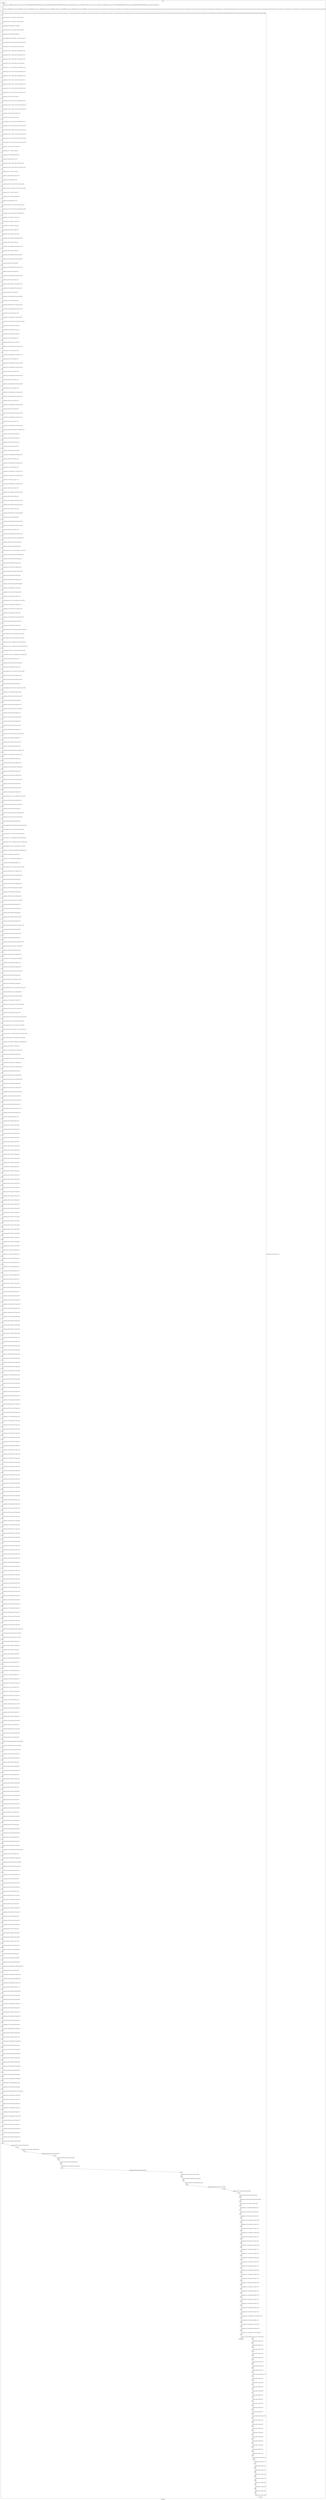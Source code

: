 digraph G {
label="Btor2XCFA";
subgraph cluster_0 {
label="main";
main_init[];
l1[];
l3[];
l4[];
l5[];
l6[];
l7[];
l8[];
l9[];
l10[];
l11[];
l12[];
l13[];
l14[];
l15[];
l16[];
l17[];
l18[];
l19[];
l20[];
l21[];
l22[];
l23[];
l24[];
l25[];
l26[];
l27[];
l28[];
l29[];
l30[];
l31[];
l32[];
l33[];
l34[];
l35[];
l36[];
l37[];
l38[];
l39[];
l40[];
l41[];
l42[];
l43[];
l44[];
l45[];
l46[];
l47[];
l48[];
l49[];
l50[];
l51[];
l52[];
l53[];
l54[];
l55[];
l56[];
l57[];
l58[];
l59[];
l60[];
l61[];
l62[];
l63[];
l64[];
l65[];
l66[];
l67[];
l68[];
l69[];
l70[];
l71[];
l72[];
l73[];
l74[];
l75[];
l76[];
l77[];
l78[];
l79[];
l80[];
l81[];
l82[];
l83[];
l84[];
l85[];
l86[];
l87[];
l88[];
l89[];
l90[];
l91[];
l92[];
l93[];
l94[];
l95[];
l96[];
l97[];
l98[];
l99[];
l100[];
l101[];
l102[];
l103[];
l104[];
l105[];
l106[];
l107[];
l108[];
l109[];
l110[];
l111[];
l112[];
l113[];
l114[];
l115[];
l116[];
l117[];
l118[];
l119[];
l120[];
l121[];
l122[];
l123[];
l124[];
l125[];
l126[];
l127[];
l128[];
l129[];
l130[];
l131[];
l132[];
l133[];
l134[];
l135[];
l136[];
l137[];
l138[];
l139[];
l140[];
l141[];
l142[];
l143[];
l144[];
l145[];
l146[];
l147[];
l148[];
l149[];
l150[];
l151[];
l152[];
l153[];
l154[];
l155[];
l156[];
l157[];
l158[];
l159[];
l160[];
l161[];
l162[];
l163[];
l164[];
l165[];
l166[];
l167[];
l168[];
l169[];
l170[];
l171[];
l172[];
l173[];
l174[];
l175[];
l176[];
l177[];
l178[];
l179[];
l180[];
l181[];
l182[];
l183[];
l184[];
l185[];
l186[];
l187[];
l188[];
l189[];
l190[];
l191[];
l192[];
l193[];
l194[];
l195[];
l196[];
l197[];
l198[];
l199[];
l200[];
l201[];
l202[];
l203[];
l204[];
l205[];
l206[];
l207[];
l208[];
l209[];
l210[];
l211[];
l212[];
l213[];
l214[];
l215[];
l216[];
l217[];
l218[];
l219[];
l220[];
l221[];
l222[];
l223[];
l224[];
l225[];
l226[];
l227[];
l228[];
l229[];
l230[];
l231[];
l232[];
l233[];
l234[];
l235[];
l236[];
l237[];
l238[];
l239[];
l240[];
l241[];
l242[];
l243[];
l244[];
l245[];
l246[];
l247[];
l248[];
l249[];
l250[];
l251[];
l252[];
l253[];
l254[];
l255[];
l256[];
l257[];
l258[];
l259[];
l260[];
l261[];
l262[];
l263[];
l264[];
l265[];
l266[];
l267[];
l268[];
l269[];
l270[];
l271[];
l272[];
l273[];
l274[];
l275[];
l276[];
l277[];
l278[];
l279[];
l280[];
l281[];
l282[];
l283[];
l284[];
l285[];
l286[];
l287[];
l288[];
l289[];
l290[];
l291[];
l292[];
l293[];
l294[];
l295[];
l296[];
l297[];
l298[];
l299[];
l300[];
l301[];
l302[];
l303[];
l304[];
l305[];
l306[];
l307[];
l308[];
l309[];
l310[];
l311[];
l312[];
l313[];
l314[];
l315[];
l316[];
l317[];
l318[];
l319[];
l320[];
l321[];
l322[];
l323[];
l324[];
l325[];
l326[];
l327[];
l328[];
l329[];
l330[];
l331[];
l332[];
l333[];
l334[];
l335[];
l336[];
l337[];
l338[];
l339[];
l340[];
l341[];
l342[];
l343[];
l344[];
l345[];
l346[];
l347[];
l348[];
l349[];
l350[];
l351[];
l352[];
l353[];
l354[];
l355[];
l356[];
l357[];
l358[];
l359[];
l360[];
l361[];
l362[];
l363[];
l364[];
l365[];
l366[];
l367[];
l368[];
l369[];
l370[];
l371[];
l372[];
l373[];
l374[];
l375[];
l376[];
l377[];
l378[];
l379[];
l380[];
l381[];
l382[];
l383[];
l384[];
l385[];
l386[];
l387[];
l388[];
l389[];
l390[];
l391[];
l392[];
l393[];
l394[];
l395[];
l396[];
l397[];
l398[];
l399[];
l400[];
l401[];
l402[];
l403[];
l404[];
l405[];
l406[];
l407[];
l408[];
l409[];
l410[];
l411[];
l412[];
l413[];
l414[];
l415[];
l416[];
l417[];
l418[];
l419[];
l420[];
l421[];
l422[];
l423[];
l424[];
l425[];
l426[];
l427[];
l428[];
l429[];
l430[];
l431[];
l432[];
l433[];
l434[];
l435[];
l436[];
l437[];
l438[];
l439[];
l440[];
l441[];
l442[];
l443[];
l444[];
l445[];
l446[];
l447[];
l448[];
l449[];
l450[];
l451[];
l452[];
l453[];
l454[];
l455[];
l456[];
l457[];
l458[];
l459[];
l460[];
l461[];
l462[];
l463[];
l464[];
l465[];
l466[];
l467[];
l468[];
l469[];
l470[];
l471[];
l472[];
l473[];
l474[];
l475[];
l476[];
l477[];
l478[];
l479[];
l480[];
l481[];
l482[];
l483[];
l484[];
l485[];
l486[];
l487[];
l488[];
l489[];
l490[];
l491[];
l492[];
l493[];
l494[];
l495[];
l496[];
l497[];
l498[];
l499[];
l500[];
l501[];
l502[];
l503[];
l504[];
l505[];
l506[];
l507[];
l508[];
l509[];
l510[];
l511[];
l512[];
l513[];
l514[];
l515[];
l516[];
l517[];
l518[];
l519[];
l520[];
l521[];
l522[];
l523[];
l524[];
l525[];
l526[];
l527[];
l528[];
l529[];
l530[];
l531[];
l532[];
l533[];
l534[];
l535[];
l536[];
l537[];
l538[];
l539[];
l540[];
l541[];
l542[];
l543[];
l544[];
l545[];
l546[];
l547[];
l548[];
l549[];
l550[];
l551[];
l552[];
l553[];
l554[];
l555[];
l556[];
l557[];
l558[];
l559[];
l560[];
l561[];
main_error[];
l562[];
l563[];
l564[];
l565[];
l566[];
l567[];
l568[];
l569[];
l570[];
l571[];
l572[];
l573[];
l574[];
l575[];
l576[];
l577[];
l578[];
l579[];
l580[];
l581[];
l582[];
l583[];
l584[];
l585[];
l586[];
l587[];
l588[];
l589[];
l590[];
l591[];
l592[];
l593[];
l594[];
l595[];
l596[];
l597[];
l598[];
l599[];
l600[];
main_init -> l1 [label="[(assign const_5 #b00000000),(assign const_22 #b0),(assign const_85 #b00000000000000000000000000000001),(assign const_86 #b00000000000000000000000000000000),(assign const_96 #b00000000),(assign const_100 #b00000001),(assign const_124 #b11111111),(assign const_126 #b00000010),(assign const_151 #b000000000000000000000000),(assign const_320 #b00000000000000000000000000000011),(assign const_331 #b00000011)] "];
l3 -> l4 [label="[(havoc input_95),(havoc input_97),(havoc input_98),(havoc input_99),(havoc input_106),(havoc input_107),(havoc input_108),(havoc input_109),(havoc input_115),(havoc input_116),(havoc input_117),(havoc input_118),(havoc input_125),(havoc input_127),(havoc input_128),(havoc input_135),(havoc input_136),(havoc input_137),(havoc input_138),(havoc input_139),(havoc input_140),(havoc input_150),(havoc input_158),(havoc input_165),(havoc input_173),(havoc input_175),(havoc input_179),(havoc input_181),(havoc input_190),(havoc input_204),(havoc input_215),(havoc input_217),(havoc input_221),(havoc input_223),(havoc input_232),(havoc input_246),(havoc input_257),(havoc input_259),(havoc input_263),(havoc input_265),(havoc input_274),(havoc input_288)] "];
l4 -> l5 [label="[(assign ternary_87 (ite (= state_25 #b1) const_85 const_86))] "];
l5 -> l6 [label="[(assign ternary_88 (ite (= state_45 #b1) const_85 const_86))] "];
l6 -> l7 [label="[(assign binary_89 (bvadd ternary_87 ternary_88))] "];
l7 -> l8 [label="[(assign ternary_90 (ite (= state_65 #b1) const_85 const_86))] "];
l8 -> l9 [label="[(assign binary_91 (bvadd binary_89 ternary_90))] "];
l9 -> l10 [label="[(assign comparison_92 (ite (bvule binary_91 const_85) #b1 #b0))] "];
l10 -> l11 [label="[(assign binary_93 (bvand (bvnot state_83) (bvnot comparison_92)))] "];
l11 -> l12 [label="[(assign ternary_101 (ite (= input_99 #b1) const_100 state_6))] "];
l12 -> l13 [label="[(assign ternary_102 (ite (= input_98 #b1) const_96 ternary_101))] "];
l13 -> l14 [label="[(assign ternary_103 (ite (= input_97 #b1) const_96 ternary_102))] "];
l14 -> l15 [label="[(assign ternary_104 (ite (= input_95 #b1) const_96 ternary_103))] "];
l15 -> l16 [label="[(assign ternary_110 (ite (= input_109 #b1) const_100 state_8))] "];
l16 -> l17 [label="[(assign ternary_111 (ite (= input_108 #b1) const_96 ternary_110))] "];
l17 -> l18 [label="[(assign ternary_112 (ite (= input_107 #b1) const_96 ternary_111))] "];
l18 -> l19 [label="[(assign ternary_113 (ite (= input_106 #b1) const_96 ternary_112))] "];
l19 -> l20 [label="[(assign ternary_119 (ite (= input_118 #b1) const_100 state_10))] "];
l20 -> l21 [label="[(assign ternary_120 (ite (= input_117 #b1) const_96 ternary_119))] "];
l21 -> l22 [label="[(assign ternary_121 (ite (= input_116 #b1) const_96 ternary_120))] "];
l22 -> l23 [label="[(assign ternary_122 (ite (= input_115 #b1) const_96 ternary_121))] "];
l23 -> l24 [label="[(assign binary_129 (bvxor const_124 state_12))] "];
l24 -> l25 [label="[(assign ternary_130 (ite (= input_128 #b1) const_96 binary_129))] "];
l25 -> l26 [label="[(assign ternary_131 (ite (= input_127 #b1) const_100 ternary_130))] "];
l26 -> l27 [label="[(assign ternary_132 (ite (= input_125 #b1) const_126 ternary_131))] "];
l27 -> l28 [label="[(assign binary_133 (bvxor const_124 ternary_132))] "];
l28 -> l29 [label="[(assign binary_141 (bvxor const_124 state_14))] "];
l29 -> l30 [label="[(assign ternary_142 (ite (= input_140 #b1) const_96 binary_141))] "];
l30 -> l31 [label="[(assign ternary_143 (ite (= input_139 #b1) const_124 ternary_142))] "];
l31 -> l32 [label="[(assign ternary_144 (ite (= input_138 #b1) const_100 ternary_143))] "];
l32 -> l33 [label="[(assign ternary_145 (ite (= input_137 #b1) const_124 ternary_144))] "];
l33 -> l34 [label="[(assign ternary_146 (ite (= input_136 #b1) const_126 ternary_145))] "];
l34 -> l35 [label="[(assign ternary_147 (ite (= input_135 #b1) const_124 ternary_146))] "];
l35 -> l36 [label="[(assign binary_148 (bvxor const_124 ternary_147))] "];
l36 -> l37 [label="[(assign binary_152 (++ const_151 state_16))] "];
l37 -> l38 [label="[(assign binary_153 (bvadd const_85 binary_152))] "];
l38 -> l39 [label="[(assign slice_154 (extract binary_153 0 8))] "];
l39 -> l40 [label="[(assign ternary_155 (ite (= input_97 #b1) const_96 state_16))] "];
l40 -> l41 [label="[(assign ternary_156 (ite (= input_150 #b1) slice_154 ternary_155))] "];
l41 -> l42 [label="[(assign binary_159 (++ const_151 state_18))] "];
l42 -> l43 [label="[(assign binary_160 (bvadd const_85 binary_159))] "];
l43 -> l44 [label="[(assign slice_161 (extract binary_160 0 8))] "];
l44 -> l45 [label="[(assign ternary_162 (ite (= input_107 #b1) const_96 state_18))] "];
l45 -> l46 [label="[(assign ternary_163 (ite (= input_158 #b1) slice_161 ternary_162))] "];
l46 -> l47 [label="[(assign binary_166 (++ const_151 state_20))] "];
l47 -> l48 [label="[(assign binary_167 (bvadd const_85 binary_166))] "];
l48 -> l49 [label="[(assign slice_168 (extract binary_167 0 8))] "];
l49 -> l50 [label="[(assign ternary_169 (ite (= input_116 #b1) const_96 state_20))] "];
l50 -> l51 [label="[(assign ternary_170 (ite (= input_165 #b1) slice_168 ternary_169))] "];
l51 -> l52 [label="[(assign binary_172 (bvand (bvnot state_23) (bvnot input_99)))] "];
l52 -> l53 [label="[(assign binary_174 (bvor binary_172 input_173))] "];
l53 -> l54 [label="[(assign binary_176 (bvor binary_174 input_175))] "];
l54 -> l55 [label="[(assign binary_177 (bvor binary_176 input_95))] "];
l55 -> l56 [label="[(assign binary_180 (bvor state_25 input_179))] "];
l56 -> l57 [label="[(assign binary_182 (bvor binary_180 input_181))] "];
l57 -> l58 [label="[(assign binary_183 (bvand binary_182 (bvnot input_139)))] "];
l58 -> l59 [label="[(assign binary_185 (bvor state_27 input_99))] "];
l59 -> l60 [label="[(assign binary_186 (bvand binary_185 (bvnot input_128)))] "];
l60 -> l61 [label="[(assign binary_188 (bvor state_29 input_128))] "];
l61 -> l62 [label="[(assign binary_189 (bvand binary_188 (bvnot input_98)))] "];
l62 -> l63 [label="[(assign binary_191 (bvand binary_189 (bvnot input_190)))] "];
l63 -> l64 [label="[(assign binary_193 (bvor state_31 input_98))] "];
l64 -> l65 [label="[(assign binary_194 (bvand binary_193 (bvnot input_173)))] "];
l65 -> l66 [label="[(assign binary_196 (bvor state_33 input_190))] "];
l66 -> l67 [label="[(assign binary_197 (bvand binary_196 (bvnot input_140)))] "];
l67 -> l68 [label="[(assign binary_199 (bvor state_35 input_140))] "];
l68 -> l69 [label="[(assign binary_200 (bvand binary_199 (bvnot input_179)))] "];
l69 -> l70 [label="[(assign binary_201 (bvand binary_200 (bvnot input_97)))] "];
l70 -> l71 [label="[(assign binary_203 (bvor state_37 input_97))] "];
l71 -> l72 [label="[(assign binary_205 (bvand binary_203 (bvnot input_204)))] "];
l72 -> l73 [label="[(assign binary_207 (bvor state_39 input_204))] "];
l73 -> l74 [label="[(assign binary_208 (bvand binary_207 (bvnot input_181)))] "];
l74 -> l75 [label="[(assign binary_209 (bvand binary_208 (bvnot input_175)))] "];
l75 -> l76 [label="[(assign binary_211 (bvor state_41 input_139))] "];
l76 -> l77 [label="[(assign binary_212 (bvand binary_211 (bvnot input_95)))] "];
l77 -> l78 [label="[(assign binary_214 (bvand (bvnot state_43) (bvnot input_109)))] "];
l78 -> l79 [label="[(assign binary_216 (bvor binary_214 input_215))] "];
l79 -> l80 [label="[(assign binary_218 (bvor binary_216 input_217))] "];
l80 -> l81 [label="[(assign binary_219 (bvor binary_218 input_106))] "];
l81 -> l82 [label="[(assign binary_222 (bvor state_45 input_221))] "];
l82 -> l83 [label="[(assign binary_224 (bvor binary_222 input_223))] "];
l83 -> l84 [label="[(assign binary_225 (bvand binary_224 (bvnot input_137)))] "];
l84 -> l85 [label="[(assign binary_227 (bvor state_47 input_109))] "];
l85 -> l86 [label="[(assign binary_228 (bvand binary_227 (bvnot input_127)))] "];
l86 -> l87 [label="[(assign binary_230 (bvor state_49 input_127))] "];
l87 -> l88 [label="[(assign binary_231 (bvand binary_230 (bvnot input_108)))] "];
l88 -> l89 [label="[(assign binary_233 (bvand binary_231 (bvnot input_232)))] "];
l89 -> l90 [label="[(assign binary_235 (bvor state_51 input_108))] "];
l90 -> l91 [label="[(assign binary_236 (bvand binary_235 (bvnot input_215)))] "];
l91 -> l92 [label="[(assign binary_238 (bvor state_53 input_232))] "];
l92 -> l93 [label="[(assign binary_239 (bvand binary_238 (bvnot input_138)))] "];
l93 -> l94 [label="[(assign binary_241 (bvor state_55 input_138))] "];
l94 -> l95 [label="[(assign binary_242 (bvand binary_241 (bvnot input_221)))] "];
l95 -> l96 [label="[(assign binary_243 (bvand binary_242 (bvnot input_107)))] "];
l96 -> l97 [label="[(assign binary_245 (bvor state_57 input_107))] "];
l97 -> l98 [label="[(assign binary_247 (bvand binary_245 (bvnot input_246)))] "];
l98 -> l99 [label="[(assign binary_249 (bvor state_59 input_246))] "];
l99 -> l100 [label="[(assign binary_250 (bvand binary_249 (bvnot input_223)))] "];
l100 -> l101 [label="[(assign binary_251 (bvand binary_250 (bvnot input_217)))] "];
l101 -> l102 [label="[(assign binary_253 (bvor state_61 input_137))] "];
l102 -> l103 [label="[(assign binary_254 (bvand binary_253 (bvnot input_106)))] "];
l103 -> l104 [label="[(assign binary_256 (bvand (bvnot state_63) (bvnot input_118)))] "];
l104 -> l105 [label="[(assign binary_258 (bvor binary_256 input_257))] "];
l105 -> l106 [label="[(assign binary_260 (bvor binary_258 input_259))] "];
l106 -> l107 [label="[(assign binary_261 (bvor binary_260 input_115))] "];
l107 -> l108 [label="[(assign binary_264 (bvor state_65 input_263))] "];
l108 -> l109 [label="[(assign binary_266 (bvor binary_264 input_265))] "];
l109 -> l110 [label="[(assign binary_267 (bvand binary_266 (bvnot input_135)))] "];
l110 -> l111 [label="[(assign binary_269 (bvor state_67 input_118))] "];
l111 -> l112 [label="[(assign binary_270 (bvand binary_269 (bvnot input_125)))] "];
l112 -> l113 [label="[(assign binary_272 (bvor state_69 input_125))] "];
l113 -> l114 [label="[(assign binary_273 (bvand binary_272 (bvnot input_117)))] "];
l114 -> l115 [label="[(assign binary_275 (bvand binary_273 (bvnot input_274)))] "];
l115 -> l116 [label="[(assign binary_277 (bvor state_71 input_117))] "];
l116 -> l117 [label="[(assign binary_278 (bvand binary_277 (bvnot input_257)))] "];
l117 -> l118 [label="[(assign binary_280 (bvor state_73 input_274))] "];
l118 -> l119 [label="[(assign binary_281 (bvand binary_280 (bvnot input_136)))] "];
l119 -> l120 [label="[(assign binary_283 (bvor state_75 input_136))] "];
l120 -> l121 [label="[(assign binary_284 (bvand binary_283 (bvnot input_263)))] "];
l121 -> l122 [label="[(assign binary_285 (bvand binary_284 (bvnot input_116)))] "];
l122 -> l123 [label="[(assign binary_287 (bvor state_77 input_116))] "];
l123 -> l124 [label="[(assign binary_289 (bvand binary_287 (bvnot input_288)))] "];
l124 -> l125 [label="[(assign binary_291 (bvor state_79 input_288))] "];
l125 -> l126 [label="[(assign binary_292 (bvand binary_291 (bvnot input_265)))] "];
l126 -> l127 [label="[(assign binary_293 (bvand binary_292 (bvnot input_259)))] "];
l127 -> l128 [label="[(assign binary_295 (bvor state_81 input_135))] "];
l128 -> l129 [label="[(assign binary_296 (bvand binary_295 (bvnot input_115)))] "];
l129 -> l130 [label="[(assign binary_298 (bvor (bvnot state_23) (bvnot input_99)))] "];
l130 -> l131 [label="[(assign binary_299 (bvor state_27 (bvnot input_128)))] "];
l131 -> l132 [label="[(assign binary_300 (bvand binary_298 binary_299))] "];
l132 -> l133 [label="[(assign comparison_301 (ite (= const_124 binary_141) #b1 #b0))] "];
l133 -> l134 [label="[(assign binary_302 (bvand state_29 (bvnot comparison_301)))] "];
l134 -> l135 [label="[(assign binary_303 (bvor (bvnot input_98) binary_302))] "];
l135 -> l136 [label="[(assign binary_304 (bvand binary_300 binary_303))] "];
l136 -> l137 [label="[(assign binary_305 (bvand state_31 comparison_301))] "];
l137 -> l138 [label="[(assign binary_306 (bvor (bvnot input_173) binary_305))] "];
l138 -> l139 [label="[(assign binary_307 (bvand binary_304 binary_306))] "];
l139 -> l140 [label="[(assign binary_308 (bvand state_29 comparison_301))] "];
l140 -> l141 [label="[(assign binary_309 (bvor (bvnot input_190) binary_308))] "];
l141 -> l142 [label="[(assign binary_310 (bvand binary_307 binary_309))] "];
l142 -> l143 [label="[(assign binary_311 (bvor state_33 (bvnot input_140)))] "];
l143 -> l144 [label="[(assign binary_312 (bvand binary_310 binary_311))] "];
l144 -> l145 [label="[(assign comparison_313 (ite (= const_96 binary_129) #b1 #b0))] "];
l145 -> l146 [label="[(assign binary_314 (bvand state_35 comparison_313))] "];
l146 -> l147 [label="[(assign binary_315 (bvor (bvnot input_179) binary_314))] "];
l147 -> l148 [label="[(assign binary_316 (bvand binary_312 binary_315))] "];
l148 -> l149 [label="[(assign binary_317 (bvand state_35 (bvnot comparison_313)))] "];
l149 -> l150 [label="[(assign binary_318 (bvor (bvnot input_97) binary_317))] "];
l150 -> l151 [label="[(assign binary_319 (bvand binary_316 binary_318))] "];
l151 -> l152 [label="[(assign comparison_321 (ite (bvule const_320 binary_152) #b1 #b0))] "];
l152 -> l153 [label="[(assign comparison_322 (ite (= const_96 state_16) #b1 #b0))] "];
l153 -> l154 [label="[(assign comparison_323 (ite (= const_100 state_16) #b1 #b0))] "];
l154 -> l155 [label="[(assign ternary_324 (ite (= comparison_323 #b1) state_8 state_10))] "];
l155 -> l156 [label="[(assign ternary_325 (ite (= comparison_322 #b1) state_6 ternary_324))] "];
l156 -> l157 [label="[(assign comparison_326 (ite (= const_96 ternary_325) #b1 #b0))] "];
l157 -> l158 [label="[(assign binary_327 (bvand (bvnot comparison_321) comparison_326))] "];
l158 -> l159 [label="[(assign binary_328 (bvand state_37 binary_327))] "];
l159 -> l160 [label="[(assign binary_329 (bvor (bvnot input_150) binary_328))] "];
l160 -> l161 [label="[(assign binary_330 (bvand binary_319 binary_329))] "];
l161 -> l162 [label="[(assign comparison_332 (ite (= const_331 state_16) #b1 #b0))] "];
l162 -> l163 [label="[(assign binary_333 (bvand state_37 comparison_332))] "];
l163 -> l164 [label="[(assign binary_334 (bvor (bvnot input_204) binary_333))] "];
l164 -> l165 [label="[(assign binary_335 (bvand binary_330 binary_334))] "];
l165 -> l166 [label="[(assign comparison_336 (ite (= binary_141 binary_129) #b1 #b0))] "];
l166 -> l167 [label="[(assign binary_337 (bvand state_39 comparison_336))] "];
l167 -> l168 [label="[(assign binary_338 (bvor (bvnot input_181) binary_337))] "];
l168 -> l169 [label="[(assign binary_339 (bvand binary_335 binary_338))] "];
l169 -> l170 [label="[(assign binary_340 (bvand state_39 comparison_301))] "];
l170 -> l171 [label="[(assign binary_341 (bvor (bvnot input_175) binary_340))] "];
l171 -> l172 [label="[(assign binary_342 (bvand binary_339 binary_341))] "];
l172 -> l173 [label="[(assign binary_343 (bvor state_25 (bvnot input_139)))] "];
l173 -> l174 [label="[(assign binary_344 (bvand binary_342 binary_343))] "];
l174 -> l175 [label="[(assign binary_345 (bvor state_41 (bvnot input_95)))] "];
l175 -> l176 [label="[(assign binary_346 (bvand binary_344 binary_345))] "];
l176 -> l177 [label="[(assign binary_347 (bvor (bvnot state_43) (bvnot input_109)))] "];
l177 -> l178 [label="[(assign binary_348 (bvand binary_346 binary_347))] "];
l178 -> l179 [label="[(assign binary_349 (bvor state_47 (bvnot input_127)))] "];
l179 -> l180 [label="[(assign binary_350 (bvand binary_348 binary_349))] "];
l180 -> l181 [label="[(assign binary_351 (bvand state_49 (bvnot comparison_301)))] "];
l181 -> l182 [label="[(assign binary_352 (bvor (bvnot input_108) binary_351))] "];
l182 -> l183 [label="[(assign binary_353 (bvand binary_350 binary_352))] "];
l183 -> l184 [label="[(assign binary_354 (bvand state_51 comparison_301))] "];
l184 -> l185 [label="[(assign binary_355 (bvor (bvnot input_215) binary_354))] "];
l185 -> l186 [label="[(assign binary_356 (bvand binary_353 binary_355))] "];
l186 -> l187 [label="[(assign binary_357 (bvand state_49 comparison_301))] "];
l187 -> l188 [label="[(assign binary_358 (bvor (bvnot input_232) binary_357))] "];
l188 -> l189 [label="[(assign binary_359 (bvand binary_356 binary_358))] "];
l189 -> l190 [label="[(assign binary_360 (bvor state_53 (bvnot input_138)))] "];
l190 -> l191 [label="[(assign binary_361 (bvand binary_359 binary_360))] "];
l191 -> l192 [label="[(assign comparison_362 (ite (= const_100 binary_129) #b1 #b0))] "];
l192 -> l193 [label="[(assign binary_363 (bvand state_55 comparison_362))] "];
l193 -> l194 [label="[(assign binary_364 (bvor (bvnot input_221) binary_363))] "];
l194 -> l195 [label="[(assign binary_365 (bvand binary_361 binary_364))] "];
l195 -> l196 [label="[(assign binary_366 (bvand state_55 (bvnot comparison_362)))] "];
l196 -> l197 [label="[(assign binary_367 (bvor (bvnot input_107) binary_366))] "];
l197 -> l198 [label="[(assign binary_368 (bvand binary_365 binary_367))] "];
l198 -> l199 [label="[(assign comparison_369 (ite (bvule const_320 binary_159) #b1 #b0))] "];
l199 -> l200 [label="[(assign comparison_370 (ite (= const_96 state_18) #b1 #b0))] "];
l200 -> l201 [label="[(assign comparison_371 (ite (= const_100 state_18) #b1 #b0))] "];
l201 -> l202 [label="[(assign ternary_372 (ite (= comparison_371 #b1) state_8 state_10))] "];
l202 -> l203 [label="[(assign ternary_373 (ite (= comparison_370 #b1) state_6 ternary_372))] "];
l203 -> l204 [label="[(assign comparison_374 (ite (= const_96 ternary_373) #b1 #b0))] "];
l204 -> l205 [label="[(assign binary_375 (bvand (bvnot comparison_369) comparison_374))] "];
l205 -> l206 [label="[(assign binary_376 (bvand state_57 binary_375))] "];
l206 -> l207 [label="[(assign binary_377 (bvor (bvnot input_158) binary_376))] "];
l207 -> l208 [label="[(assign binary_378 (bvand binary_368 binary_377))] "];
l208 -> l209 [label="[(assign comparison_379 (ite (= const_331 state_18) #b1 #b0))] "];
l209 -> l210 [label="[(assign binary_380 (bvand state_57 comparison_379))] "];
l210 -> l211 [label="[(assign binary_381 (bvor (bvnot input_246) binary_380))] "];
l211 -> l212 [label="[(assign binary_382 (bvand binary_378 binary_381))] "];
l212 -> l213 [label="[(assign binary_383 (bvand state_59 comparison_336))] "];
l213 -> l214 [label="[(assign binary_384 (bvor (bvnot input_223) binary_383))] "];
l214 -> l215 [label="[(assign binary_385 (bvand binary_382 binary_384))] "];
l215 -> l216 [label="[(assign binary_386 (bvand state_59 comparison_301))] "];
l216 -> l217 [label="[(assign binary_387 (bvor (bvnot input_217) binary_386))] "];
l217 -> l218 [label="[(assign binary_388 (bvand binary_385 binary_387))] "];
l218 -> l219 [label="[(assign binary_389 (bvor state_45 (bvnot input_137)))] "];
l219 -> l220 [label="[(assign binary_390 (bvand binary_388 binary_389))] "];
l220 -> l221 [label="[(assign binary_391 (bvor state_61 (bvnot input_106)))] "];
l221 -> l222 [label="[(assign binary_392 (bvand binary_390 binary_391))] "];
l222 -> l223 [label="[(assign binary_393 (bvor (bvnot state_63) (bvnot input_118)))] "];
l223 -> l224 [label="[(assign binary_394 (bvand binary_392 binary_393))] "];
l224 -> l225 [label="[(assign binary_395 (bvor state_67 (bvnot input_125)))] "];
l225 -> l226 [label="[(assign binary_396 (bvand binary_394 binary_395))] "];
l226 -> l227 [label="[(assign binary_397 (bvand state_69 (bvnot comparison_301)))] "];
l227 -> l228 [label="[(assign binary_398 (bvor (bvnot input_117) binary_397))] "];
l228 -> l229 [label="[(assign binary_399 (bvand binary_396 binary_398))] "];
l229 -> l230 [label="[(assign binary_400 (bvand state_71 comparison_301))] "];
l230 -> l231 [label="[(assign binary_401 (bvor (bvnot input_257) binary_400))] "];
l231 -> l232 [label="[(assign binary_402 (bvand binary_399 binary_401))] "];
l232 -> l233 [label="[(assign binary_403 (bvand state_69 comparison_301))] "];
l233 -> l234 [label="[(assign binary_404 (bvor (bvnot input_274) binary_403))] "];
l234 -> l235 [label="[(assign binary_405 (bvand binary_402 binary_404))] "];
l235 -> l236 [label="[(assign binary_406 (bvor state_73 (bvnot input_136)))] "];
l236 -> l237 [label="[(assign binary_407 (bvand binary_405 binary_406))] "];
l237 -> l238 [label="[(assign comparison_408 (ite (= const_126 binary_129) #b1 #b0))] "];
l238 -> l239 [label="[(assign binary_409 (bvand state_75 comparison_408))] "];
l239 -> l240 [label="[(assign binary_410 (bvor (bvnot input_263) binary_409))] "];
l240 -> l241 [label="[(assign binary_411 (bvand binary_407 binary_410))] "];
l241 -> l242 [label="[(assign binary_412 (bvand state_75 (bvnot comparison_408)))] "];
l242 -> l243 [label="[(assign binary_413 (bvor (bvnot input_116) binary_412))] "];
l243 -> l244 [label="[(assign binary_414 (bvand binary_411 binary_413))] "];
l244 -> l245 [label="[(assign comparison_415 (ite (bvule const_320 binary_166) #b1 #b0))] "];
l245 -> l246 [label="[(assign comparison_416 (ite (= const_96 state_20) #b1 #b0))] "];
l246 -> l247 [label="[(assign comparison_417 (ite (= const_100 state_20) #b1 #b0))] "];
l247 -> l248 [label="[(assign ternary_418 (ite (= comparison_417 #b1) state_8 state_10))] "];
l248 -> l249 [label="[(assign ternary_419 (ite (= comparison_416 #b1) state_6 ternary_418))] "];
l249 -> l250 [label="[(assign comparison_420 (ite (= const_96 ternary_419) #b1 #b0))] "];
l250 -> l251 [label="[(assign binary_421 (bvand (bvnot comparison_415) comparison_420))] "];
l251 -> l252 [label="[(assign binary_422 (bvand state_77 binary_421))] "];
l252 -> l253 [label="[(assign binary_423 (bvor (bvnot input_165) binary_422))] "];
l253 -> l254 [label="[(assign binary_424 (bvand binary_414 binary_423))] "];
l254 -> l255 [label="[(assign comparison_425 (ite (= const_331 state_20) #b1 #b0))] "];
l255 -> l256 [label="[(assign binary_426 (bvand state_77 comparison_425))] "];
l256 -> l257 [label="[(assign binary_427 (bvor (bvnot input_288) binary_426))] "];
l257 -> l258 [label="[(assign binary_428 (bvand binary_424 binary_427))] "];
l258 -> l259 [label="[(assign binary_429 (bvand state_79 comparison_336))] "];
l259 -> l260 [label="[(assign binary_430 (bvor (bvnot input_265) binary_429))] "];
l260 -> l261 [label="[(assign binary_431 (bvand binary_428 binary_430))] "];
l261 -> l262 [label="[(assign binary_432 (bvand state_79 comparison_301))] "];
l262 -> l263 [label="[(assign binary_433 (bvor (bvnot input_259) binary_432))] "];
l263 -> l264 [label="[(assign binary_434 (bvand binary_431 binary_433))] "];
l264 -> l265 [label="[(assign binary_435 (bvor state_65 (bvnot input_135)))] "];
l265 -> l266 [label="[(assign binary_436 (bvand binary_434 binary_435))] "];
l266 -> l267 [label="[(assign binary_437 (bvor state_81 (bvnot input_115)))] "];
l267 -> l268 [label="[(assign binary_438 (bvand binary_436 binary_437))] "];
l268 -> l269 [label="[(assign binary_439 (bvor input_99 input_128))] "];
l269 -> l270 [label="[(assign binary_440 (bvor input_98 binary_439))] "];
l270 -> l271 [label="[(assign binary_441 (bvor input_173 binary_440))] "];
l271 -> l272 [label="[(assign binary_442 (bvor input_190 binary_441))] "];
l272 -> l273 [label="[(assign binary_443 (bvor input_140 binary_442))] "];
l273 -> l274 [label="[(assign binary_444 (bvor input_179 binary_443))] "];
l274 -> l275 [label="[(assign binary_445 (bvor input_97 binary_444))] "];
l275 -> l276 [label="[(assign binary_446 (bvor input_150 binary_445))] "];
l276 -> l277 [label="[(assign binary_447 (bvor input_204 binary_446))] "];
l277 -> l278 [label="[(assign binary_448 (bvor input_181 binary_447))] "];
l278 -> l279 [label="[(assign binary_449 (bvor input_175 binary_448))] "];
l279 -> l280 [label="[(assign binary_450 (bvor input_139 binary_449))] "];
l280 -> l281 [label="[(assign binary_451 (bvor input_95 binary_450))] "];
l281 -> l282 [label="[(assign binary_452 (bvor input_109 binary_451))] "];
l282 -> l283 [label="[(assign binary_453 (bvor input_127 binary_452))] "];
l283 -> l284 [label="[(assign binary_454 (bvor input_108 binary_453))] "];
l284 -> l285 [label="[(assign binary_455 (bvor input_215 binary_454))] "];
l285 -> l286 [label="[(assign binary_456 (bvor input_232 binary_455))] "];
l286 -> l287 [label="[(assign binary_457 (bvor input_138 binary_456))] "];
l287 -> l288 [label="[(assign binary_458 (bvor input_221 binary_457))] "];
l288 -> l289 [label="[(assign binary_459 (bvor input_107 binary_458))] "];
l289 -> l290 [label="[(assign binary_460 (bvor input_158 binary_459))] "];
l290 -> l291 [label="[(assign binary_461 (bvor input_246 binary_460))] "];
l291 -> l292 [label="[(assign binary_462 (bvor input_223 binary_461))] "];
l292 -> l293 [label="[(assign binary_463 (bvor input_217 binary_462))] "];
l293 -> l294 [label="[(assign binary_464 (bvor input_137 binary_463))] "];
l294 -> l295 [label="[(assign binary_465 (bvor input_106 binary_464))] "];
l295 -> l296 [label="[(assign binary_466 (bvor input_118 binary_465))] "];
l296 -> l297 [label="[(assign binary_467 (bvor input_125 binary_466))] "];
l297 -> l298 [label="[(assign binary_468 (bvor input_117 binary_467))] "];
l298 -> l299 [label="[(assign binary_469 (bvor input_257 binary_468))] "];
l299 -> l300 [label="[(assign binary_470 (bvor input_274 binary_469))] "];
l300 -> l301 [label="[(assign binary_471 (bvor input_136 binary_470))] "];
l301 -> l302 [label="[(assign binary_472 (bvor input_263 binary_471))] "];
l302 -> l303 [label="[(assign binary_473 (bvor input_116 binary_472))] "];
l303 -> l304 [label="[(assign binary_474 (bvor input_165 binary_473))] "];
l304 -> l305 [label="[(assign binary_475 (bvor input_288 binary_474))] "];
l305 -> l306 [label="[(assign binary_476 (bvor input_265 binary_475))] "];
l306 -> l307 [label="[(assign binary_477 (bvor input_259 binary_476))] "];
l307 -> l308 [label="[(assign binary_478 (bvor input_135 binary_477))] "];
l308 -> l309 [label="[(assign binary_479 (bvor input_115 binary_478))] "];
l309 -> l310 [label="[(assign binary_480 (bvand binary_438 binary_479))] "];
l310 -> l311 [label="[(assign binary_481 (bvand input_99 input_128))] "];
l311 -> l312 [label="[(assign binary_482 (bvand input_98 binary_439))] "];
l312 -> l313 [label="[(assign binary_483 (bvor binary_481 binary_482))] "];
l313 -> l314 [label="[(assign binary_484 (bvand input_173 binary_440))] "];
l314 -> l315 [label="[(assign binary_485 (bvor binary_483 binary_484))] "];
l315 -> l316 [label="[(assign binary_486 (bvand input_190 binary_441))] "];
l316 -> l317 [label="[(assign binary_487 (bvor binary_485 binary_486))] "];
l317 -> l318 [label="[(assign binary_488 (bvand input_140 binary_442))] "];
l318 -> l319 [label="[(assign binary_489 (bvor binary_487 binary_488))] "];
l319 -> l320 [label="[(assign binary_490 (bvand input_179 binary_443))] "];
l320 -> l321 [label="[(assign binary_491 (bvor binary_489 binary_490))] "];
l321 -> l322 [label="[(assign binary_492 (bvand input_97 binary_444))] "];
l322 -> l323 [label="[(assign binary_493 (bvor binary_491 binary_492))] "];
l323 -> l324 [label="[(assign binary_494 (bvand input_150 binary_445))] "];
l324 -> l325 [label="[(assign binary_495 (bvor binary_493 binary_494))] "];
l325 -> l326 [label="[(assign binary_496 (bvand input_204 binary_446))] "];
l326 -> l327 [label="[(assign binary_497 (bvor binary_495 binary_496))] "];
l327 -> l328 [label="[(assign binary_498 (bvand input_181 binary_447))] "];
l328 -> l329 [label="[(assign binary_499 (bvor binary_497 binary_498))] "];
l329 -> l330 [label="[(assign binary_500 (bvand input_175 binary_448))] "];
l330 -> l331 [label="[(assign binary_501 (bvor binary_499 binary_500))] "];
l331 -> l332 [label="[(assign binary_502 (bvand input_139 binary_449))] "];
l332 -> l333 [label="[(assign binary_503 (bvor binary_501 binary_502))] "];
l333 -> l334 [label="[(assign binary_504 (bvand input_95 binary_450))] "];
l334 -> l335 [label="[(assign binary_505 (bvor binary_503 binary_504))] "];
l335 -> l336 [label="[(assign binary_506 (bvand input_109 binary_451))] "];
l336 -> l337 [label="[(assign binary_507 (bvor binary_505 binary_506))] "];
l337 -> l338 [label="[(assign binary_508 (bvand input_127 binary_452))] "];
l338 -> l339 [label="[(assign binary_509 (bvor binary_507 binary_508))] "];
l339 -> l340 [label="[(assign binary_510 (bvand input_108 binary_453))] "];
l340 -> l341 [label="[(assign binary_511 (bvor binary_509 binary_510))] "];
l341 -> l342 [label="[(assign binary_512 (bvand input_215 binary_454))] "];
l342 -> l343 [label="[(assign binary_513 (bvor binary_511 binary_512))] "];
l343 -> l344 [label="[(assign binary_514 (bvand input_232 binary_455))] "];
l344 -> l345 [label="[(assign binary_515 (bvor binary_513 binary_514))] "];
l345 -> l346 [label="[(assign binary_516 (bvand input_138 binary_456))] "];
l346 -> l347 [label="[(assign binary_517 (bvor binary_515 binary_516))] "];
l347 -> l348 [label="[(assign binary_518 (bvand input_221 binary_457))] "];
l348 -> l349 [label="[(assign binary_519 (bvor binary_517 binary_518))] "];
l349 -> l350 [label="[(assign binary_520 (bvand input_107 binary_458))] "];
l350 -> l351 [label="[(assign binary_521 (bvor binary_519 binary_520))] "];
l351 -> l352 [label="[(assign binary_522 (bvand input_158 binary_459))] "];
l352 -> l353 [label="[(assign binary_523 (bvor binary_521 binary_522))] "];
l353 -> l354 [label="[(assign binary_524 (bvand input_246 binary_460))] "];
l354 -> l355 [label="[(assign binary_525 (bvor binary_523 binary_524))] "];
l355 -> l356 [label="[(assign binary_526 (bvand input_223 binary_461))] "];
l356 -> l357 [label="[(assign binary_527 (bvor binary_525 binary_526))] "];
l357 -> l358 [label="[(assign binary_528 (bvand input_217 binary_462))] "];
l358 -> l359 [label="[(assign binary_529 (bvor binary_527 binary_528))] "];
l359 -> l360 [label="[(assign binary_530 (bvand input_137 binary_463))] "];
l360 -> l361 [label="[(assign binary_531 (bvor binary_529 binary_530))] "];
l361 -> l362 [label="[(assign binary_532 (bvand input_106 binary_464))] "];
l362 -> l363 [label="[(assign binary_533 (bvor binary_531 binary_532))] "];
l363 -> l364 [label="[(assign binary_534 (bvand input_118 binary_465))] "];
l364 -> l365 [label="[(assign binary_535 (bvor binary_533 binary_534))] "];
l365 -> l366 [label="[(assign binary_536 (bvand input_125 binary_466))] "];
l366 -> l367 [label="[(assign binary_537 (bvor binary_535 binary_536))] "];
l367 -> l368 [label="[(assign binary_538 (bvand input_117 binary_467))] "];
l368 -> l369 [label="[(assign binary_539 (bvor binary_537 binary_538))] "];
l369 -> l370 [label="[(assign binary_540 (bvand input_257 binary_468))] "];
l370 -> l371 [label="[(assign binary_541 (bvor binary_539 binary_540))] "];
l371 -> l372 [label="[(assign binary_542 (bvand input_274 binary_469))] "];
l372 -> l373 [label="[(assign binary_543 (bvor binary_541 binary_542))] "];
l373 -> l374 [label="[(assign binary_544 (bvand input_136 binary_470))] "];
l374 -> l375 [label="[(assign binary_545 (bvor binary_543 binary_544))] "];
l375 -> l376 [label="[(assign binary_546 (bvand input_263 binary_471))] "];
l376 -> l377 [label="[(assign binary_547 (bvor binary_545 binary_546))] "];
l377 -> l378 [label="[(assign binary_548 (bvand input_116 binary_472))] "];
l378 -> l379 [label="[(assign binary_549 (bvor binary_547 binary_548))] "];
l379 -> l380 [label="[(assign binary_550 (bvand input_165 binary_473))] "];
l380 -> l381 [label="[(assign binary_551 (bvor binary_549 binary_550))] "];
l381 -> l382 [label="[(assign binary_552 (bvand input_288 binary_474))] "];
l382 -> l383 [label="[(assign binary_553 (bvor binary_551 binary_552))] "];
l383 -> l384 [label="[(assign binary_554 (bvand input_265 binary_475))] "];
l384 -> l385 [label="[(assign binary_555 (bvor binary_553 binary_554))] "];
l385 -> l386 [label="[(assign binary_556 (bvand input_259 binary_476))] "];
l386 -> l387 [label="[(assign binary_557 (bvor binary_555 binary_556))] "];
l387 -> l388 [label="[(assign binary_558 (bvand input_135 binary_477))] "];
l388 -> l389 [label="[(assign binary_559 (bvor binary_557 binary_558))] "];
l389 -> l390 [label="[(assign binary_560 (bvand input_115 binary_478))] "];
l390 -> l391 [label="[(assign binary_561 (bvor binary_559 binary_560))] "];
l391 -> l392 [label="[(assign binary_562 (bvand binary_480 (bvnot binary_561)))] "];
l392 -> l393 [label="[(assign binary_563 (bvand (bvnot state_23) state_25))] "];
l393 -> l394 [label="[(assign binary_564 (bvor (bvnot state_23) state_25))] "];
l394 -> l395 [label="[(assign binary_565 (bvand state_27 binary_564))] "];
l395 -> l396 [label="[(assign binary_566 (bvor binary_563 binary_565))] "];
l396 -> l397 [label="[(assign binary_567 (bvor state_27 binary_564))] "];
l397 -> l398 [label="[(assign binary_568 (bvand state_29 binary_567))] "];
l398 -> l399 [label="[(assign binary_569 (bvor binary_566 binary_568))] "];
l399 -> l400 [label="[(assign binary_570 (bvor state_29 binary_567))] "];
l400 -> l401 [label="[(assign binary_571 (bvand state_31 binary_570))] "];
l401 -> l402 [label="[(assign binary_572 (bvor binary_569 binary_571))] "];
l402 -> l403 [label="[(assign binary_573 (bvor state_31 binary_570))] "];
l403 -> l404 [label="[(assign binary_574 (bvand state_33 binary_573))] "];
l404 -> l405 [label="[(assign binary_575 (bvor binary_572 binary_574))] "];
l405 -> l406 [label="[(assign binary_576 (bvor state_33 binary_573))] "];
l406 -> l407 [label="[(assign binary_577 (bvand state_35 binary_576))] "];
l407 -> l408 [label="[(assign binary_578 (bvor binary_575 binary_577))] "];
l408 -> l409 [label="[(assign binary_579 (bvor state_35 binary_576))] "];
l409 -> l410 [label="[(assign binary_580 (bvand state_37 binary_579))] "];
l410 -> l411 [label="[(assign binary_581 (bvor binary_578 binary_580))] "];
l411 -> l412 [label="[(assign binary_582 (bvor state_37 binary_579))] "];
l412 -> l413 [label="[(assign binary_583 (bvand state_39 binary_582))] "];
l413 -> l414 [label="[(assign binary_584 (bvor binary_581 binary_583))] "];
l414 -> l415 [label="[(assign binary_585 (bvor state_39 binary_582))] "];
l415 -> l416 [label="[(assign binary_586 (bvand state_41 binary_585))] "];
l416 -> l417 [label="[(assign binary_587 (bvor binary_584 binary_586))] "];
l417 -> l418 [label="[(assign binary_588 (bvor state_41 binary_585))] "];
l418 -> l419 [label="[(assign binary_589 (bvand (bvnot binary_587) binary_588))] "];
l419 -> l420 [label="[(assign binary_590 (bvand (bvnot state_43) state_45))] "];
l420 -> l421 [label="[(assign binary_591 (bvor (bvnot state_43) state_45))] "];
l421 -> l422 [label="[(assign binary_592 (bvand state_47 binary_591))] "];
l422 -> l423 [label="[(assign binary_593 (bvor binary_590 binary_592))] "];
l423 -> l424 [label="[(assign binary_594 (bvor state_47 binary_591))] "];
l424 -> l425 [label="[(assign binary_595 (bvand state_49 binary_594))] "];
l425 -> l426 [label="[(assign binary_596 (bvor binary_593 binary_595))] "];
l426 -> l427 [label="[(assign binary_597 (bvor state_49 binary_594))] "];
l427 -> l428 [label="[(assign binary_598 (bvand state_51 binary_597))] "];
l428 -> l429 [label="[(assign binary_599 (bvor binary_596 binary_598))] "];
l429 -> l430 [label="[(assign binary_600 (bvor state_51 binary_597))] "];
l430 -> l431 [label="[(assign binary_601 (bvand state_53 binary_600))] "];
l431 -> l432 [label="[(assign binary_602 (bvor binary_599 binary_601))] "];
l432 -> l433 [label="[(assign binary_603 (bvor state_53 binary_600))] "];
l433 -> l434 [label="[(assign binary_604 (bvand state_55 binary_603))] "];
l434 -> l435 [label="[(assign binary_605 (bvor binary_602 binary_604))] "];
l435 -> l436 [label="[(assign binary_606 (bvor state_55 binary_603))] "];
l436 -> l437 [label="[(assign binary_607 (bvand state_57 binary_606))] "];
l437 -> l438 [label="[(assign binary_608 (bvor binary_605 binary_607))] "];
l438 -> l439 [label="[(assign binary_609 (bvor state_57 binary_606))] "];
l439 -> l440 [label="[(assign binary_610 (bvand state_59 binary_609))] "];
l440 -> l441 [label="[(assign binary_611 (bvor binary_608 binary_610))] "];
l441 -> l442 [label="[(assign binary_612 (bvor state_59 binary_609))] "];
l442 -> l443 [label="[(assign binary_613 (bvand state_61 binary_612))] "];
l443 -> l444 [label="[(assign binary_614 (bvor binary_611 binary_613))] "];
l444 -> l445 [label="[(assign binary_615 (bvand binary_589 (bvnot binary_614)))] "];
l445 -> l446 [label="[(assign binary_616 (bvor state_61 binary_612))] "];
l446 -> l447 [label="[(assign binary_617 (bvand binary_615 binary_616))] "];
l447 -> l448 [label="[(assign binary_618 (bvand (bvnot state_63) state_65))] "];
l448 -> l449 [label="[(assign binary_619 (bvor (bvnot state_63) state_65))] "];
l449 -> l450 [label="[(assign binary_620 (bvand state_67 binary_619))] "];
l450 -> l451 [label="[(assign binary_621 (bvor binary_618 binary_620))] "];
l451 -> l452 [label="[(assign binary_622 (bvor state_67 binary_619))] "];
l452 -> l453 [label="[(assign binary_623 (bvand state_69 binary_622))] "];
l453 -> l454 [label="[(assign binary_624 (bvor binary_621 binary_623))] "];
l454 -> l455 [label="[(assign binary_625 (bvor state_69 binary_622))] "];
l455 -> l456 [label="[(assign binary_626 (bvand state_71 binary_625))] "];
l456 -> l457 [label="[(assign binary_627 (bvor binary_624 binary_626))] "];
l457 -> l458 [label="[(assign binary_628 (bvor state_71 binary_625))] "];
l458 -> l459 [label="[(assign binary_629 (bvand state_73 binary_628))] "];
l459 -> l460 [label="[(assign binary_630 (bvor binary_627 binary_629))] "];
l460 -> l461 [label="[(assign binary_631 (bvor state_73 binary_628))] "];
l461 -> l462 [label="[(assign binary_632 (bvand state_75 binary_631))] "];
l462 -> l463 [label="[(assign binary_633 (bvor binary_630 binary_632))] "];
l463 -> l464 [label="[(assign binary_634 (bvor state_75 binary_631))] "];
l464 -> l465 [label="[(assign binary_635 (bvand state_77 binary_634))] "];
l465 -> l466 [label="[(assign binary_636 (bvor binary_633 binary_635))] "];
l466 -> l467 [label="[(assign binary_637 (bvor state_77 binary_634))] "];
l467 -> l468 [label="[(assign binary_638 (bvand state_79 binary_637))] "];
l468 -> l469 [label="[(assign binary_639 (bvor binary_636 binary_638))] "];
l469 -> l470 [label="[(assign binary_640 (bvor state_79 binary_637))] "];
l470 -> l471 [label="[(assign binary_641 (bvand state_81 binary_640))] "];
l471 -> l472 [label="[(assign binary_642 (bvor binary_639 binary_641))] "];
l472 -> l473 [label="[(assign binary_643 (bvand binary_617 (bvnot binary_642)))] "];
l473 -> l474 [label="[(assign binary_644 (bvor state_81 binary_640))] "];
l474 -> l475 [label="[(assign binary_645 (bvand binary_643 binary_644))] "];
l475 -> l476 [label="[(assign binary_646 (bvand binary_562 binary_645))] "];
l476 -> l477 [label="[(assign binary_647 (bvand binary_183 binary_177))] "];
l477 -> l478 [label="[(assign binary_648 (bvor binary_183 binary_177))] "];
l478 -> l479 [label="[(assign binary_649 (bvand binary_186 binary_648))] "];
l479 -> l480 [label="[(assign binary_650 (bvor binary_647 binary_649))] "];
l480 -> l481 [label="[(assign binary_651 (bvor binary_186 binary_648))] "];
l481 -> l482 [label="[(assign binary_652 (bvand binary_191 binary_651))] "];
l482 -> l483 [label="[(assign binary_653 (bvor binary_650 binary_652))] "];
l483 -> l484 [label="[(assign binary_654 (bvor binary_191 binary_651))] "];
l484 -> l485 [label="[(assign binary_655 (bvand binary_194 binary_654))] "];
l485 -> l486 [label="[(assign binary_656 (bvor binary_653 binary_655))] "];
l486 -> l487 [label="[(assign binary_657 (bvor binary_194 binary_654))] "];
l487 -> l488 [label="[(assign binary_658 (bvand binary_197 binary_657))] "];
l488 -> l489 [label="[(assign binary_659 (bvor binary_656 binary_658))] "];
l489 -> l490 [label="[(assign binary_660 (bvor binary_197 binary_657))] "];
l490 -> l491 [label="[(assign binary_661 (bvand binary_201 binary_660))] "];
l491 -> l492 [label="[(assign binary_662 (bvor binary_659 binary_661))] "];
l492 -> l493 [label="[(assign binary_663 (bvor binary_201 binary_660))] "];
l493 -> l494 [label="[(assign binary_664 (bvand binary_205 binary_663))] "];
l494 -> l495 [label="[(assign binary_665 (bvor binary_662 binary_664))] "];
l495 -> l496 [label="[(assign binary_666 (bvor binary_205 binary_663))] "];
l496 -> l497 [label="[(assign binary_667 (bvand binary_209 binary_666))] "];
l497 -> l498 [label="[(assign binary_668 (bvor binary_665 binary_667))] "];
l498 -> l499 [label="[(assign binary_669 (bvor binary_209 binary_666))] "];
l499 -> l500 [label="[(assign binary_670 (bvand binary_212 binary_669))] "];
l500 -> l501 [label="[(assign binary_671 (bvor binary_668 binary_670))] "];
l501 -> l502 [label="[(assign binary_672 (bvor binary_212 binary_669))] "];
l502 -> l503 [label="[(assign binary_673 (bvand (bvnot binary_671) binary_672))] "];
l503 -> l504 [label="[(assign binary_674 (bvand binary_225 binary_219))] "];
l504 -> l505 [label="[(assign binary_675 (bvor binary_225 binary_219))] "];
l505 -> l506 [label="[(assign binary_676 (bvand binary_228 binary_675))] "];
l506 -> l507 [label="[(assign binary_677 (bvor binary_674 binary_676))] "];
l507 -> l508 [label="[(assign binary_678 (bvor binary_228 binary_675))] "];
l508 -> l509 [label="[(assign binary_679 (bvand binary_233 binary_678))] "];
l509 -> l510 [label="[(assign binary_680 (bvor binary_677 binary_679))] "];
l510 -> l511 [label="[(assign binary_681 (bvor binary_233 binary_678))] "];
l511 -> l512 [label="[(assign binary_682 (bvand binary_236 binary_681))] "];
l512 -> l513 [label="[(assign binary_683 (bvor binary_680 binary_682))] "];
l513 -> l514 [label="[(assign binary_684 (bvor binary_236 binary_681))] "];
l514 -> l515 [label="[(assign binary_685 (bvand binary_239 binary_684))] "];
l515 -> l516 [label="[(assign binary_686 (bvor binary_683 binary_685))] "];
l516 -> l517 [label="[(assign binary_687 (bvor binary_239 binary_684))] "];
l517 -> l518 [label="[(assign binary_688 (bvand binary_243 binary_687))] "];
l518 -> l519 [label="[(assign binary_689 (bvor binary_686 binary_688))] "];
l519 -> l520 [label="[(assign binary_690 (bvor binary_243 binary_687))] "];
l520 -> l521 [label="[(assign binary_691 (bvand binary_247 binary_690))] "];
l521 -> l522 [label="[(assign binary_692 (bvor binary_689 binary_691))] "];
l522 -> l523 [label="[(assign binary_693 (bvor binary_247 binary_690))] "];
l523 -> l524 [label="[(assign binary_694 (bvand binary_251 binary_693))] "];
l524 -> l525 [label="[(assign binary_695 (bvor binary_692 binary_694))] "];
l525 -> l526 [label="[(assign binary_696 (bvor binary_251 binary_693))] "];
l526 -> l527 [label="[(assign binary_697 (bvand binary_254 binary_696))] "];
l527 -> l528 [label="[(assign binary_698 (bvor binary_695 binary_697))] "];
l528 -> l529 [label="[(assign binary_699 (bvand binary_673 (bvnot binary_698)))] "];
l529 -> l530 [label="[(assign binary_700 (bvor binary_254 binary_696))] "];
l530 -> l531 [label="[(assign binary_701 (bvand binary_699 binary_700))] "];
l531 -> l532 [label="[(assign binary_702 (bvand binary_267 binary_261))] "];
l532 -> l533 [label="[(assign binary_703 (bvor binary_267 binary_261))] "];
l533 -> l534 [label="[(assign binary_704 (bvand binary_270 binary_703))] "];
l534 -> l535 [label="[(assign binary_705 (bvor binary_702 binary_704))] "];
l535 -> l536 [label="[(assign binary_706 (bvor binary_270 binary_703))] "];
l536 -> l537 [label="[(assign binary_707 (bvand binary_275 binary_706))] "];
l537 -> l538 [label="[(assign binary_708 (bvor binary_705 binary_707))] "];
l538 -> l539 [label="[(assign binary_709 (bvor binary_275 binary_706))] "];
l539 -> l540 [label="[(assign binary_710 (bvand binary_278 binary_709))] "];
l540 -> l541 [label="[(assign binary_711 (bvor binary_708 binary_710))] "];
l541 -> l542 [label="[(assign binary_712 (bvor binary_278 binary_709))] "];
l542 -> l543 [label="[(assign binary_713 (bvand binary_281 binary_712))] "];
l543 -> l544 [label="[(assign binary_714 (bvor binary_711 binary_713))] "];
l544 -> l545 [label="[(assign binary_715 (bvor binary_281 binary_712))] "];
l545 -> l546 [label="[(assign binary_716 (bvand binary_285 binary_715))] "];
l546 -> l547 [label="[(assign binary_717 (bvor binary_714 binary_716))] "];
l547 -> l548 [label="[(assign binary_718 (bvor binary_285 binary_715))] "];
l548 -> l549 [label="[(assign binary_719 (bvand binary_289 binary_718))] "];
l549 -> l550 [label="[(assign binary_720 (bvor binary_717 binary_719))] "];
l550 -> l551 [label="[(assign binary_721 (bvor binary_289 binary_718))] "];
l551 -> l552 [label="[(assign binary_722 (bvand binary_293 binary_721))] "];
l552 -> l553 [label="[(assign binary_723 (bvor binary_720 binary_722))] "];
l553 -> l554 [label="[(assign binary_724 (bvor binary_293 binary_721))] "];
l554 -> l555 [label="[(assign binary_725 (bvand binary_296 binary_724))] "];
l555 -> l556 [label="[(assign binary_726 (bvor binary_723 binary_725))] "];
l556 -> l557 [label="[(assign binary_727 (bvand binary_701 (bvnot binary_726)))] "];
l557 -> l558 [label="[(assign binary_728 (bvor binary_296 binary_724))] "];
l558 -> l559 [label="[(assign binary_729 (bvand binary_727 binary_728))] "];
l559 -> l560 [label="[(assign binary_730 (bvand binary_646 binary_729))] "];
l560 -> l561 [label="[(assign binary_731 (bvand binary_730 (bvnot state_83)))] "];
l561 -> main_error [label="[(assume (= binary_93 #b1))] "];
l561 -> l562 [label="[(assume (not (= binary_93 #b1)))] "];
l562 -> l563 [label="[(assign state_6 ternary_104)] "];
l563 -> l564 [label="[(assign state_8 ternary_113)] "];
l564 -> l565 [label="[(assign state_10 ternary_122)] "];
l565 -> l566 [label="[(assign state_12 binary_133)] "];
l566 -> l567 [label="[(assign state_14 binary_148)] "];
l567 -> l568 [label="[(assign state_16 ternary_156)] "];
l568 -> l569 [label="[(assign state_18 ternary_163)] "];
l569 -> l570 [label="[(assign state_20 ternary_170)] "];
l570 -> l571 [label="[(assign state_23 (bvnot binary_177))] "];
l571 -> l572 [label="[(assign state_25 binary_183)] "];
l572 -> l573 [label="[(assign state_27 binary_186)] "];
l573 -> l574 [label="[(assign state_29 binary_191)] "];
l574 -> l575 [label="[(assign state_31 binary_194)] "];
l575 -> l576 [label="[(assign state_33 binary_197)] "];
l576 -> l577 [label="[(assign state_35 binary_201)] "];
l577 -> l578 [label="[(assign state_37 binary_205)] "];
l578 -> l579 [label="[(assign state_39 binary_209)] "];
l579 -> l580 [label="[(assign state_41 binary_212)] "];
l580 -> l581 [label="[(assign state_43 (bvnot binary_219))] "];
l581 -> l582 [label="[(assign state_45 binary_225)] "];
l582 -> l583 [label="[(assign state_47 binary_228)] "];
l583 -> l584 [label="[(assign state_49 binary_233)] "];
l584 -> l585 [label="[(assign state_51 binary_236)] "];
l585 -> l586 [label="[(assign state_53 binary_239)] "];
l586 -> l587 [label="[(assign state_55 binary_243)] "];
l587 -> l588 [label="[(assign state_57 binary_247)] "];
l588 -> l589 [label="[(assign state_59 binary_251)] "];
l589 -> l590 [label="[(assign state_61 binary_254)] "];
l590 -> l591 [label="[(assign state_63 (bvnot binary_261))] "];
l591 -> l592 [label="[(assign state_65 binary_267)] "];
l592 -> l593 [label="[(assign state_67 binary_270)] "];
l593 -> l594 [label="[(assign state_69 binary_275)] "];
l594 -> l595 [label="[(assign state_71 binary_278)] "];
l595 -> l596 [label="[(assign state_73 binary_281)] "];
l596 -> l597 [label="[(assign state_75 binary_285)] "];
l597 -> l598 [label="[(assign state_77 binary_289)] "];
l598 -> l599 [label="[(assign state_79 binary_293)] "];
l599 -> l600 [label="[(assign state_81 binary_296)] "];
l600 -> l3 [label="[(assign state_83 (bvnot binary_731))] "];
l1 -> l3 [label="[(assign state_6 #b00000000),(assign state_8 #b00000000),(assign state_10 #b00000000),(assign state_12 #b00000000),(assign state_14 #b00000000),(assign state_16 #b00000000),(assign state_18 #b00000000),(assign state_20 #b00000000),(assign state_23 #b0),(assign state_25 #b0),(assign state_27 #b0),(assign state_29 #b0),(assign state_31 #b0),(assign state_33 #b0),(assign state_35 #b0),(assign state_37 #b0),(assign state_39 #b0),(assign state_41 #b0),(assign state_43 #b0),(assign state_45 #b0),(assign state_47 #b0),(assign state_49 #b0),(assign state_51 #b0),(assign state_53 #b0),(assign state_55 #b0),(assign state_57 #b0),(assign state_59 #b0),(assign state_61 #b0),(assign state_63 #b0),(assign state_65 #b0),(assign state_67 #b0),(assign state_69 #b0),(assign state_71 #b0),(assign state_73 #b0),(assign state_75 #b0),(assign state_77 #b0),(assign state_79 #b0),(assign state_81 #b0),(assign state_83 #b0)] "];

}
}
